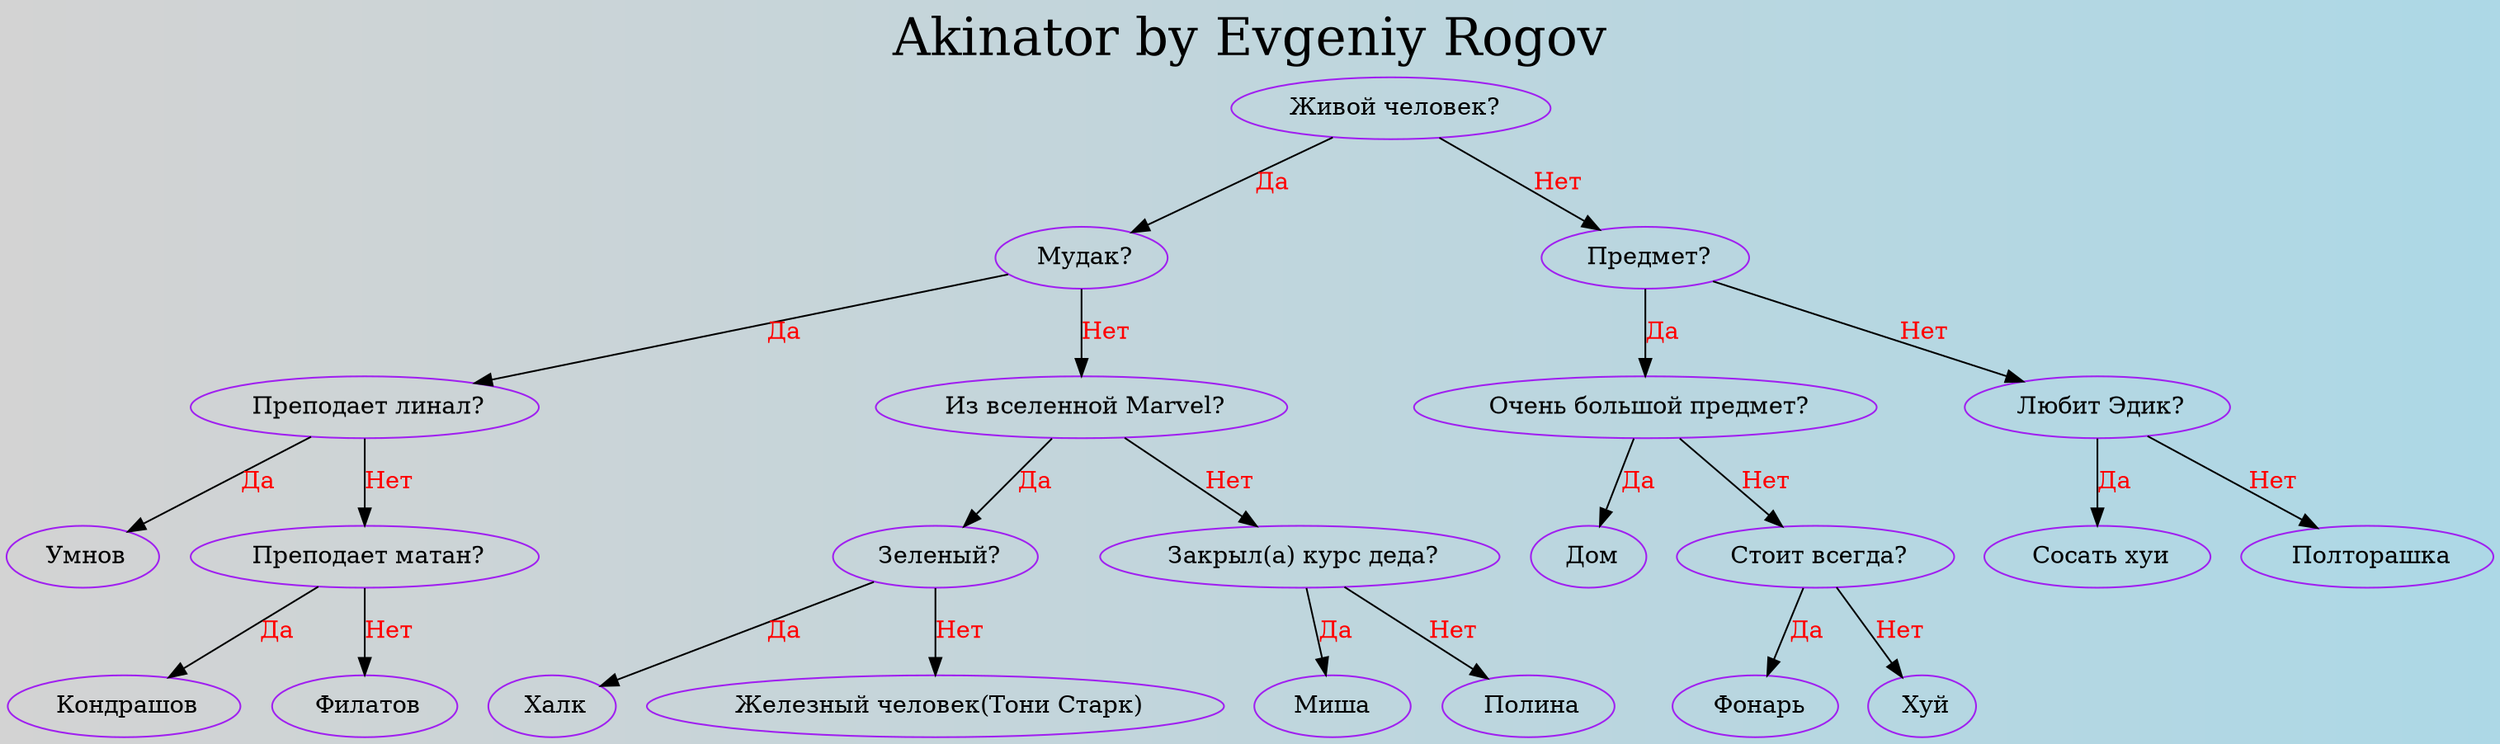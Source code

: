 digraph TREE1 {
	bgcolor = "lightgrey:lightblue";
	label="Akinator by Evgeniy Rogov";
	fontsize=30;
	fontname="Times-Roman";
	labelloc="t";
	node0x603000000070[color=purple, label=" Живой человек?"]
	node0x603000000070 -> node0x6030000000a0[label="Да", fontcolor="red"];
	node0x6030000000a0[color=purple, label=" Мудак?"]
	node0x6030000000a0 -> node0x603000000100[label="Да", fontcolor="red"];
	node0x603000000100[color=purple, label=" Преподает линал?"]
	node0x603000000100 -> node0x603000000130[label="Да", fontcolor="red"];
	node0x603000000130[color=purple, label=" Умнов"]
	node0x603000000100 -> node0x603000000160[label="Нет", fontcolor="red"];
	node0x603000000160[color=purple, label=" Преподает матан?"]
	node0x603000000160 -> node0x6030000005b0[label="Да", fontcolor="red"];
	node0x6030000005b0[color=purple, label=" Кондрашов"]
	node0x603000000160 -> node0x603000000580[label="Нет", fontcolor="red"];
	node0x603000000580[color=purple, label=" Филатов"]
	node0x6030000000a0 -> node0x6030000001c0[label="Нет", fontcolor="red"];
	node0x6030000001c0[color=purple, label=" Из вселенной Marvel?"]
	node0x6030000001c0 -> node0x6030000001f0[label="Да", fontcolor="red"];
	node0x6030000001f0[color=purple, label=" Зеленый?"]
	node0x6030000001f0 -> node0x603000000220[label="Да", fontcolor="red"];
	node0x603000000220[color=purple, label=" Халк"]
	node0x6030000001f0 -> node0x603000000250[label="Нет", fontcolor="red"];
	node0x603000000250[color=purple, label=" Железный человек(Тони Старк)"]
	node0x6030000001c0 -> node0x603000000280[label="Нет", fontcolor="red"];
	node0x603000000280[color=purple, label=" Закрыл(а) курс деда?"]
	node0x603000000280 -> node0x6030000002b0[label="Да", fontcolor="red"];
	node0x6030000002b0[color=purple, label=" Миша "]
	node0x603000000280 -> node0x6030000002e0[label="Нет", fontcolor="red"];
	node0x6030000002e0[color=purple, label=" Полина"]
	node0x603000000070 -> node0x603000000310[label="Нет", fontcolor="red"];
	node0x603000000310[color=purple, label=" Предмет?"]
	node0x603000000310 -> node0x603000000340[label="Да", fontcolor="red"];
	node0x603000000340[color=purple, label=" Очень большой предмет?"]
	node0x603000000340 -> node0x603000000370[label="Да", fontcolor="red"];
	node0x603000000370[color=purple, label=" Дом"]
	node0x603000000340 -> node0x6030000003d0[label="Нет", fontcolor="red"];
	node0x6030000003d0[color=purple, label=" Стоит всегда?"]
	node0x6030000003d0 -> node0x603000000400[label="Да", fontcolor="red"];
	node0x603000000400[color=purple, label=" Фонарь"]
	node0x6030000003d0 -> node0x603000000430[label="Нет", fontcolor="red"];
	node0x603000000430[color=purple, label=" Хуй"]
	node0x603000000310 -> node0x603000000490[label="Нет", fontcolor="red"];
	node0x603000000490[color=purple, label=" Любит Эдик?"]
	node0x603000000490 -> node0x6030000004f0[label="Да", fontcolor="red"];
	node0x6030000004f0[color=purple, label=" Сосать хуи"]
	node0x603000000490 -> node0x603000000550[label="Нет", fontcolor="red"];
	node0x603000000550[color=purple, label=" Полторашка"]
}